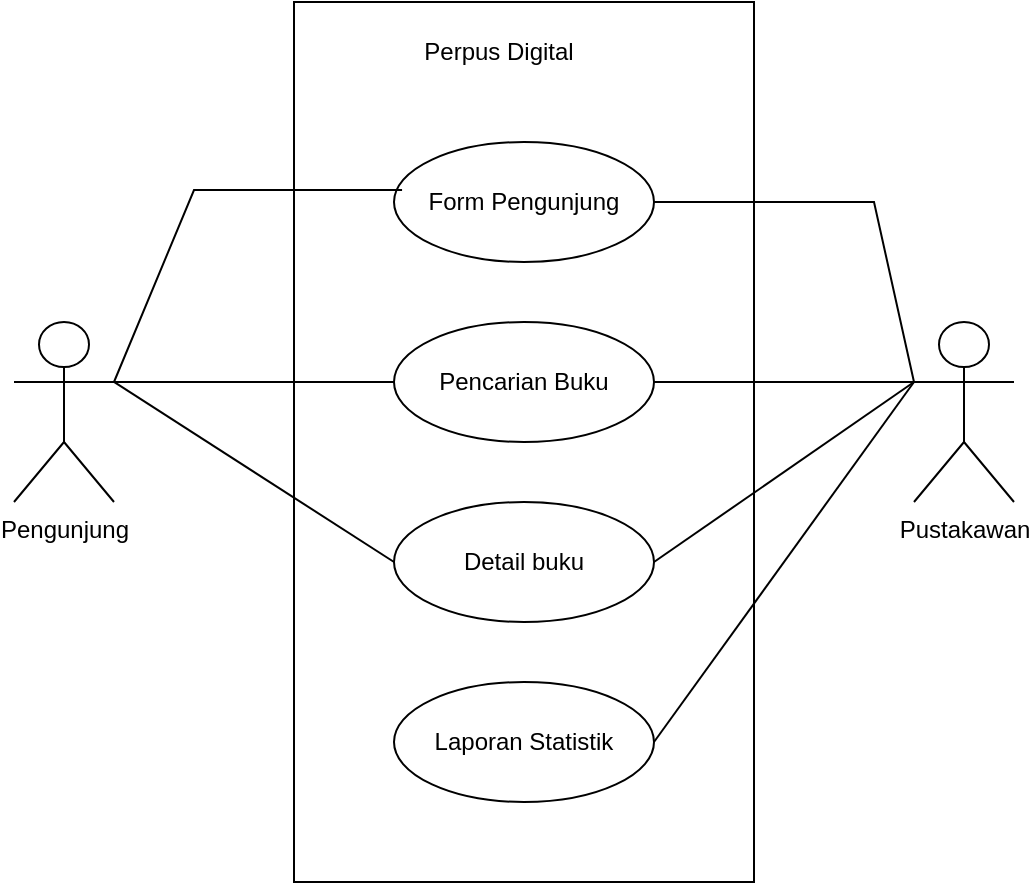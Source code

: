 <mxfile version="23.1.0" type="github">
  <diagram name="Page-1" id="p3lhrqvQwDTXhARdmfb1">
    <mxGraphModel dx="1434" dy="772" grid="1" gridSize="10" guides="1" tooltips="1" connect="1" arrows="1" fold="1" page="1" pageScale="1" pageWidth="850" pageHeight="1100" math="0" shadow="0">
      <root>
        <mxCell id="0" />
        <mxCell id="1" parent="0" />
        <mxCell id="WrAboOgv-maCJakZNw3--1" value="Pengunjung" style="shape=umlActor;verticalLabelPosition=bottom;verticalAlign=top;html=1;outlineConnect=0;" vertex="1" parent="1">
          <mxGeometry x="140" y="300" width="50" height="90" as="geometry" />
        </mxCell>
        <mxCell id="WrAboOgv-maCJakZNw3--2" value="Pustakawan" style="shape=umlActor;verticalLabelPosition=bottom;verticalAlign=top;html=1;outlineConnect=0;" vertex="1" parent="1">
          <mxGeometry x="590" y="300" width="50" height="90" as="geometry" />
        </mxCell>
        <mxCell id="WrAboOgv-maCJakZNw3--4" value="" style="rounded=0;whiteSpace=wrap;html=1;" vertex="1" parent="1">
          <mxGeometry x="280" y="140" width="230" height="440" as="geometry" />
        </mxCell>
        <mxCell id="WrAboOgv-maCJakZNw3--5" value="Perpus Digital" style="text;strokeColor=none;align=center;fillColor=none;html=1;verticalAlign=middle;whiteSpace=wrap;rounded=0;" vertex="1" parent="1">
          <mxGeometry x="340" y="150" width="85" height="30" as="geometry" />
        </mxCell>
        <mxCell id="WrAboOgv-maCJakZNw3--6" value="Form Pengunjung" style="ellipse;whiteSpace=wrap;html=1;" vertex="1" parent="1">
          <mxGeometry x="330" y="210" width="130" height="60" as="geometry" />
        </mxCell>
        <mxCell id="WrAboOgv-maCJakZNw3--7" value="Pencarian Buku" style="ellipse;whiteSpace=wrap;html=1;" vertex="1" parent="1">
          <mxGeometry x="330" y="300" width="130" height="60" as="geometry" />
        </mxCell>
        <mxCell id="WrAboOgv-maCJakZNw3--8" value="Detail buku" style="ellipse;whiteSpace=wrap;html=1;" vertex="1" parent="1">
          <mxGeometry x="330" y="390" width="130" height="60" as="geometry" />
        </mxCell>
        <mxCell id="WrAboOgv-maCJakZNw3--9" value="Laporan Statistik" style="ellipse;whiteSpace=wrap;html=1;" vertex="1" parent="1">
          <mxGeometry x="330" y="480" width="130" height="60" as="geometry" />
        </mxCell>
        <mxCell id="WrAboOgv-maCJakZNw3--14" value="" style="endArrow=none;html=1;rounded=0;entryX=0.031;entryY=0.4;entryDx=0;entryDy=0;entryPerimeter=0;" edge="1" parent="1" target="WrAboOgv-maCJakZNw3--6">
          <mxGeometry width="50" height="50" relative="1" as="geometry">
            <mxPoint x="190" y="330" as="sourcePoint" />
            <mxPoint x="240" y="280" as="targetPoint" />
            <Array as="points">
              <mxPoint x="230" y="234" />
            </Array>
          </mxGeometry>
        </mxCell>
        <mxCell id="WrAboOgv-maCJakZNw3--15" value="" style="endArrow=none;html=1;rounded=0;exitX=1;exitY=0.333;exitDx=0;exitDy=0;exitPerimeter=0;entryX=0;entryY=0.5;entryDx=0;entryDy=0;" edge="1" parent="1" source="WrAboOgv-maCJakZNw3--1" target="WrAboOgv-maCJakZNw3--7">
          <mxGeometry width="50" height="50" relative="1" as="geometry">
            <mxPoint x="280" y="400" as="sourcePoint" />
            <mxPoint x="330" y="350" as="targetPoint" />
          </mxGeometry>
        </mxCell>
        <mxCell id="WrAboOgv-maCJakZNw3--16" value="" style="endArrow=none;html=1;rounded=0;exitX=1;exitY=0.333;exitDx=0;exitDy=0;exitPerimeter=0;" edge="1" parent="1" source="WrAboOgv-maCJakZNw3--1">
          <mxGeometry width="50" height="50" relative="1" as="geometry">
            <mxPoint x="280" y="470" as="sourcePoint" />
            <mxPoint x="330" y="420" as="targetPoint" />
          </mxGeometry>
        </mxCell>
        <mxCell id="WrAboOgv-maCJakZNw3--17" value="" style="endArrow=none;html=1;rounded=0;exitX=1;exitY=0.5;exitDx=0;exitDy=0;" edge="1" parent="1" source="WrAboOgv-maCJakZNw3--6">
          <mxGeometry width="50" height="50" relative="1" as="geometry">
            <mxPoint x="540" y="380" as="sourcePoint" />
            <mxPoint x="590" y="330" as="targetPoint" />
            <Array as="points">
              <mxPoint x="570" y="240" />
            </Array>
          </mxGeometry>
        </mxCell>
        <mxCell id="WrAboOgv-maCJakZNw3--18" value="" style="endArrow=none;html=1;rounded=0;" edge="1" parent="1" source="WrAboOgv-maCJakZNw3--7">
          <mxGeometry width="50" height="50" relative="1" as="geometry">
            <mxPoint x="540" y="380" as="sourcePoint" />
            <mxPoint x="590" y="330" as="targetPoint" />
          </mxGeometry>
        </mxCell>
        <mxCell id="WrAboOgv-maCJakZNw3--19" value="" style="endArrow=none;html=1;rounded=0;exitX=1;exitY=0.5;exitDx=0;exitDy=0;" edge="1" parent="1" source="WrAboOgv-maCJakZNw3--8">
          <mxGeometry width="50" height="50" relative="1" as="geometry">
            <mxPoint x="468" y="353" as="sourcePoint" />
            <mxPoint x="590" y="330" as="targetPoint" />
          </mxGeometry>
        </mxCell>
        <mxCell id="WrAboOgv-maCJakZNw3--20" value="" style="endArrow=none;html=1;rounded=0;exitX=1;exitY=0.5;exitDx=0;exitDy=0;" edge="1" parent="1" source="WrAboOgv-maCJakZNw3--9">
          <mxGeometry width="50" height="50" relative="1" as="geometry">
            <mxPoint x="470" y="430" as="sourcePoint" />
            <mxPoint x="590" y="330" as="targetPoint" />
          </mxGeometry>
        </mxCell>
      </root>
    </mxGraphModel>
  </diagram>
</mxfile>

